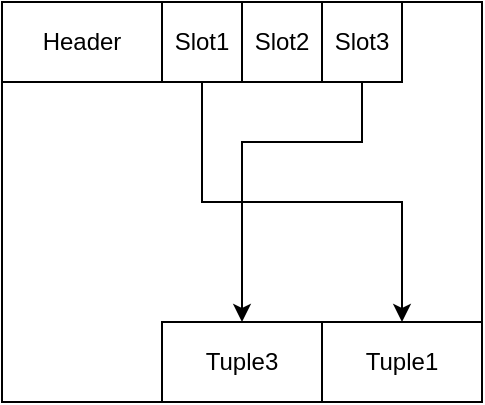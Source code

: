 <mxfile version="13.10.0" type="embed">
    <diagram id="szrO2HxObChEWTGmcw6Q" name="Page-1">
        <mxGraphModel dx="372" dy="8190" grid="1" gridSize="10" guides="1" tooltips="1" connect="1" arrows="1" fold="1" page="1" pageScale="1" pageWidth="850" pageHeight="1100" math="0" shadow="0">
            <root>
                <mxCell id="0"/>
                <mxCell id="1" parent="0"/>
                <mxCell id="2" value="" style="whiteSpace=wrap;html=1;" parent="1" vertex="1">
                    <mxGeometry x="160" y="160" width="240" height="200" as="geometry"/>
                </mxCell>
                <mxCell id="4" value="Header" style="whiteSpace=wrap;html=1;" parent="1" vertex="1">
                    <mxGeometry x="160" y="160" width="80" height="40" as="geometry"/>
                </mxCell>
                <mxCell id="6" value="Tuple2" style="whiteSpace=wrap;html=1;" parent="1" vertex="1">
                    <mxGeometry x="320" y="320" width="80" height="40" as="geometry"/>
                </mxCell>
                <mxCell id="18" style="edgeStyle=orthogonalEdgeStyle;rounded=0;orthogonalLoop=1;jettySize=auto;html=1;entryX=0.5;entryY=0;entryDx=0;entryDy=0;" edge="1" parent="1" source="7" target="14">
                    <mxGeometry relative="1" as="geometry">
                        <Array as="points">
                            <mxPoint x="260" y="260"/>
                            <mxPoint x="360" y="260"/>
                        </Array>
                    </mxGeometry>
                </mxCell>
                <mxCell id="7" value="Slot1" style="whiteSpace=wrap;html=1;" parent="1" vertex="1">
                    <mxGeometry x="240" y="160" width="40" height="40" as="geometry"/>
                </mxCell>
                <mxCell id="9" value="Slot2" style="whiteSpace=wrap;html=1;" parent="1" vertex="1">
                    <mxGeometry x="280" y="160" width="40" height="40" as="geometry"/>
                </mxCell>
                <mxCell id="14" value="Tuple1" style="whiteSpace=wrap;html=1;" vertex="1" parent="1">
                    <mxGeometry x="320" y="320" width="80" height="40" as="geometry"/>
                </mxCell>
                <mxCell id="15" value="Tuple3" style="whiteSpace=wrap;html=1;" vertex="1" parent="1">
                    <mxGeometry x="240" y="320" width="80" height="40" as="geometry"/>
                </mxCell>
                <mxCell id="20" style="edgeStyle=orthogonalEdgeStyle;rounded=0;orthogonalLoop=1;jettySize=auto;html=1;entryX=0.5;entryY=0;entryDx=0;entryDy=0;" edge="1" parent="1" source="16" target="15">
                    <mxGeometry relative="1" as="geometry">
                        <Array as="points">
                            <mxPoint x="340" y="230"/>
                            <mxPoint x="280" y="230"/>
                        </Array>
                    </mxGeometry>
                </mxCell>
                <mxCell id="16" value="Slot3" style="whiteSpace=wrap;html=1;" vertex="1" parent="1">
                    <mxGeometry x="320" y="160" width="40" height="40" as="geometry"/>
                </mxCell>
            </root>
        </mxGraphModel>
    </diagram>
</mxfile>
